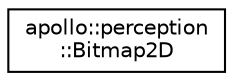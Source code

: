 digraph "Graphical Class Hierarchy"
{
  edge [fontname="Helvetica",fontsize="10",labelfontname="Helvetica",labelfontsize="10"];
  node [fontname="Helvetica",fontsize="10",shape=record];
  rankdir="LR";
  Node1 [label="apollo::perception\l::Bitmap2D",height=0.2,width=0.4,color="black", fillcolor="white", style="filled",URL="$classapollo_1_1perception_1_1Bitmap2D.html",tooltip="This is Bitmap, which store the ROI information as grids. If the value of grid is true..."];
}
